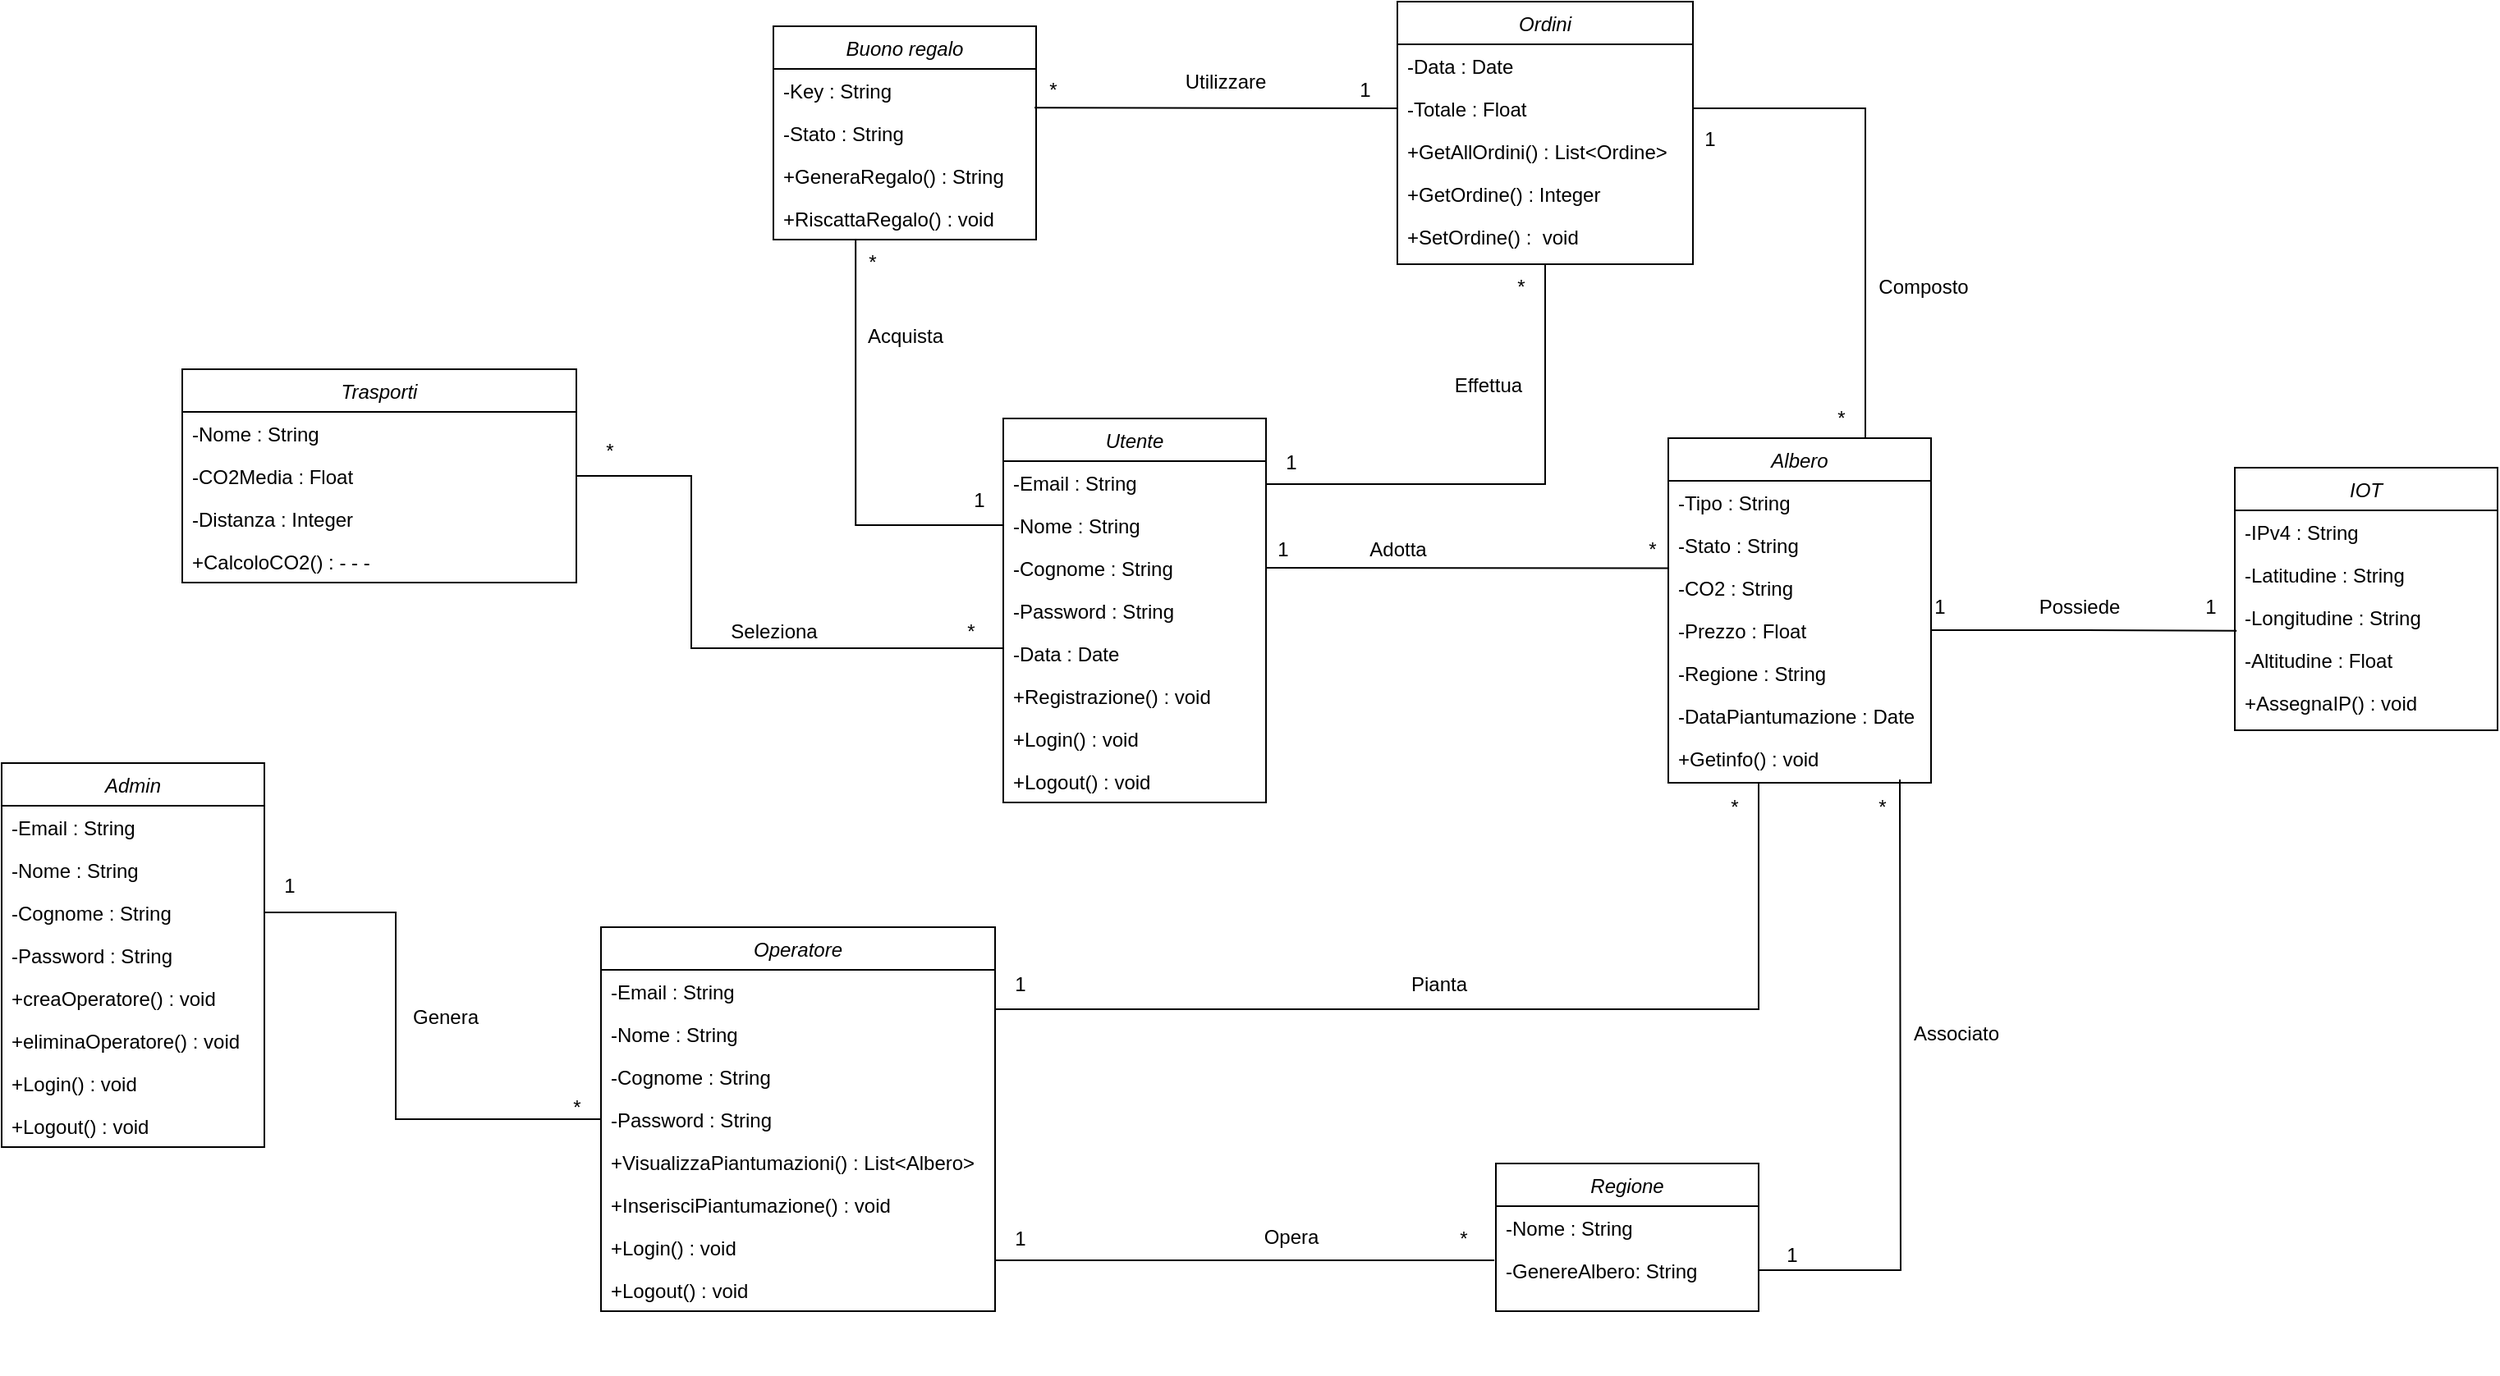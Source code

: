 <mxfile version="20.6.0" type="device"><diagram id="C5RBs43oDa-KdzZeNtuy" name="Page-1"><mxGraphModel dx="2867" dy="1123" grid="1" gridSize="10" guides="1" tooltips="1" connect="1" arrows="1" fold="1" page="1" pageScale="1" pageWidth="827" pageHeight="1169" math="0" shadow="0"><root><mxCell id="WIyWlLk6GJQsqaUBKTNV-0"/><mxCell id="WIyWlLk6GJQsqaUBKTNV-1" parent="WIyWlLk6GJQsqaUBKTNV-0"/><mxCell id="zkfFHV4jXpPFQw0GAbJ--0" value="Utente" style="swimlane;fontStyle=2;align=center;verticalAlign=top;childLayout=stackLayout;horizontal=1;startSize=26;horizontalStack=0;resizeParent=1;resizeLast=0;collapsible=1;marginBottom=0;rounded=0;shadow=0;strokeWidth=1;" parent="WIyWlLk6GJQsqaUBKTNV-1" vertex="1"><mxGeometry x="300" y="330" width="160" height="234" as="geometry"><mxRectangle x="230" y="140" width="160" height="26" as="alternateBounds"/></mxGeometry></mxCell><mxCell id="zkfFHV4jXpPFQw0GAbJ--1" value="-Email : String&#10;" style="text;align=left;verticalAlign=top;spacingLeft=4;spacingRight=4;overflow=hidden;rotatable=0;points=[[0,0.5],[1,0.5]];portConstraint=eastwest;" parent="zkfFHV4jXpPFQw0GAbJ--0" vertex="1"><mxGeometry y="26" width="160" height="26" as="geometry"/></mxCell><mxCell id="zkfFHV4jXpPFQw0GAbJ--2" value="-Nome : String" style="text;align=left;verticalAlign=top;spacingLeft=4;spacingRight=4;overflow=hidden;rotatable=0;points=[[0,0.5],[1,0.5]];portConstraint=eastwest;rounded=0;shadow=0;html=0;" parent="zkfFHV4jXpPFQw0GAbJ--0" vertex="1"><mxGeometry y="52" width="160" height="26" as="geometry"/></mxCell><mxCell id="zkfFHV4jXpPFQw0GAbJ--3" value="-Cognome : String" style="text;align=left;verticalAlign=top;spacingLeft=4;spacingRight=4;overflow=hidden;rotatable=0;points=[[0,0.5],[1,0.5]];portConstraint=eastwest;rounded=0;shadow=0;html=0;" parent="zkfFHV4jXpPFQw0GAbJ--0" vertex="1"><mxGeometry y="78" width="160" height="26" as="geometry"/></mxCell><mxCell id="2WIpKENXRC7XA-wrPZHS-1" value="-Password : String" style="text;align=left;verticalAlign=top;spacingLeft=4;spacingRight=4;overflow=hidden;rotatable=0;points=[[0,0.5],[1,0.5]];portConstraint=eastwest;rounded=0;shadow=0;html=0;" parent="zkfFHV4jXpPFQw0GAbJ--0" vertex="1"><mxGeometry y="104" width="160" height="26" as="geometry"/></mxCell><mxCell id="2WIpKENXRC7XA-wrPZHS-2" value="-Data : Date" style="text;align=left;verticalAlign=top;spacingLeft=4;spacingRight=4;overflow=hidden;rotatable=0;points=[[0,0.5],[1,0.5]];portConstraint=eastwest;rounded=0;shadow=0;html=0;" parent="zkfFHV4jXpPFQw0GAbJ--0" vertex="1"><mxGeometry y="130" width="160" height="26" as="geometry"/></mxCell><mxCell id="2WIpKENXRC7XA-wrPZHS-3" value="+Registrazione() : void" style="text;align=left;verticalAlign=top;spacingLeft=4;spacingRight=4;overflow=hidden;rotatable=0;points=[[0,0.5],[1,0.5]];portConstraint=eastwest;rounded=0;shadow=0;html=0;" parent="zkfFHV4jXpPFQw0GAbJ--0" vertex="1"><mxGeometry y="156" width="160" height="26" as="geometry"/></mxCell><mxCell id="2WIpKENXRC7XA-wrPZHS-4" value="+Login() : void" style="text;align=left;verticalAlign=top;spacingLeft=4;spacingRight=4;overflow=hidden;rotatable=0;points=[[0,0.5],[1,0.5]];portConstraint=eastwest;rounded=0;shadow=0;html=0;" parent="zkfFHV4jXpPFQw0GAbJ--0" vertex="1"><mxGeometry y="182" width="160" height="26" as="geometry"/></mxCell><mxCell id="2WIpKENXRC7XA-wrPZHS-5" value="+Logout() : void" style="text;align=left;verticalAlign=top;spacingLeft=4;spacingRight=4;overflow=hidden;rotatable=0;points=[[0,0.5],[1,0.5]];portConstraint=eastwest;rounded=0;shadow=0;html=0;" parent="zkfFHV4jXpPFQw0GAbJ--0" vertex="1"><mxGeometry y="208" width="160" height="26" as="geometry"/></mxCell><mxCell id="2WIpKENXRC7XA-wrPZHS-6" value="Admin" style="swimlane;fontStyle=2;align=center;verticalAlign=top;childLayout=stackLayout;horizontal=1;startSize=26;horizontalStack=0;resizeParent=1;resizeLast=0;collapsible=1;marginBottom=0;rounded=0;shadow=0;strokeWidth=1;" parent="WIyWlLk6GJQsqaUBKTNV-1" vertex="1"><mxGeometry x="-310" y="540" width="160" height="234" as="geometry"><mxRectangle x="230" y="140" width="160" height="26" as="alternateBounds"/></mxGeometry></mxCell><mxCell id="2WIpKENXRC7XA-wrPZHS-7" value="-Email : String&#10;" style="text;align=left;verticalAlign=top;spacingLeft=4;spacingRight=4;overflow=hidden;rotatable=0;points=[[0,0.5],[1,0.5]];portConstraint=eastwest;" parent="2WIpKENXRC7XA-wrPZHS-6" vertex="1"><mxGeometry y="26" width="160" height="26" as="geometry"/></mxCell><mxCell id="2WIpKENXRC7XA-wrPZHS-8" value="-Nome : String" style="text;align=left;verticalAlign=top;spacingLeft=4;spacingRight=4;overflow=hidden;rotatable=0;points=[[0,0.5],[1,0.5]];portConstraint=eastwest;rounded=0;shadow=0;html=0;" parent="2WIpKENXRC7XA-wrPZHS-6" vertex="1"><mxGeometry y="52" width="160" height="26" as="geometry"/></mxCell><mxCell id="2WIpKENXRC7XA-wrPZHS-9" value="-Cognome : String" style="text;align=left;verticalAlign=top;spacingLeft=4;spacingRight=4;overflow=hidden;rotatable=0;points=[[0,0.5],[1,0.5]];portConstraint=eastwest;rounded=0;shadow=0;html=0;" parent="2WIpKENXRC7XA-wrPZHS-6" vertex="1"><mxGeometry y="78" width="160" height="26" as="geometry"/></mxCell><mxCell id="2WIpKENXRC7XA-wrPZHS-10" value="-Password : String" style="text;align=left;verticalAlign=top;spacingLeft=4;spacingRight=4;overflow=hidden;rotatable=0;points=[[0,0.5],[1,0.5]];portConstraint=eastwest;rounded=0;shadow=0;html=0;" parent="2WIpKENXRC7XA-wrPZHS-6" vertex="1"><mxGeometry y="104" width="160" height="26" as="geometry"/></mxCell><mxCell id="2WIpKENXRC7XA-wrPZHS-12" value="+creaOperatore() : void" style="text;align=left;verticalAlign=top;spacingLeft=4;spacingRight=4;overflow=hidden;rotatable=0;points=[[0,0.5],[1,0.5]];portConstraint=eastwest;rounded=0;shadow=0;html=0;" parent="2WIpKENXRC7XA-wrPZHS-6" vertex="1"><mxGeometry y="130" width="160" height="26" as="geometry"/></mxCell><mxCell id="2WIpKENXRC7XA-wrPZHS-13" value="+eliminaOperatore() : void" style="text;align=left;verticalAlign=top;spacingLeft=4;spacingRight=4;overflow=hidden;rotatable=0;points=[[0,0.5],[1,0.5]];portConstraint=eastwest;rounded=0;shadow=0;html=0;" parent="2WIpKENXRC7XA-wrPZHS-6" vertex="1"><mxGeometry y="156" width="160" height="26" as="geometry"/></mxCell><mxCell id="2WIpKENXRC7XA-wrPZHS-14" value="+Login() : void" style="text;align=left;verticalAlign=top;spacingLeft=4;spacingRight=4;overflow=hidden;rotatable=0;points=[[0,0.5],[1,0.5]];portConstraint=eastwest;rounded=0;shadow=0;html=0;" parent="2WIpKENXRC7XA-wrPZHS-6" vertex="1"><mxGeometry y="182" width="160" height="26" as="geometry"/></mxCell><mxCell id="2WIpKENXRC7XA-wrPZHS-16" value="+Logout() : void" style="text;align=left;verticalAlign=top;spacingLeft=4;spacingRight=4;overflow=hidden;rotatable=0;points=[[0,0.5],[1,0.5]];portConstraint=eastwest;rounded=0;shadow=0;html=0;" parent="2WIpKENXRC7XA-wrPZHS-6" vertex="1"><mxGeometry y="208" width="160" height="26" as="geometry"/></mxCell><mxCell id="2WIpKENXRC7XA-wrPZHS-15" value="" style="resizable=0;align=left;verticalAlign=bottom;labelBackgroundColor=none;fontSize=12;" parent="WIyWlLk6GJQsqaUBKTNV-1" connectable="0" vertex="1"><mxGeometry x="270" y="236" as="geometry"/></mxCell><mxCell id="2WIpKENXRC7XA-wrPZHS-17" value="Operatore" style="swimlane;fontStyle=2;align=center;verticalAlign=top;childLayout=stackLayout;horizontal=1;startSize=26;horizontalStack=0;resizeParent=1;resizeLast=0;collapsible=1;marginBottom=0;rounded=0;shadow=0;strokeWidth=1;" parent="WIyWlLk6GJQsqaUBKTNV-1" vertex="1"><mxGeometry x="55" y="640" width="240" height="234" as="geometry"><mxRectangle x="230" y="140" width="160" height="26" as="alternateBounds"/></mxGeometry></mxCell><mxCell id="2WIpKENXRC7XA-wrPZHS-18" value="-Email : String&#10;" style="text;align=left;verticalAlign=top;spacingLeft=4;spacingRight=4;overflow=hidden;rotatable=0;points=[[0,0.5],[1,0.5]];portConstraint=eastwest;" parent="2WIpKENXRC7XA-wrPZHS-17" vertex="1"><mxGeometry y="26" width="240" height="26" as="geometry"/></mxCell><mxCell id="2WIpKENXRC7XA-wrPZHS-19" value="-Nome : String" style="text;align=left;verticalAlign=top;spacingLeft=4;spacingRight=4;overflow=hidden;rotatable=0;points=[[0,0.5],[1,0.5]];portConstraint=eastwest;rounded=0;shadow=0;html=0;" parent="2WIpKENXRC7XA-wrPZHS-17" vertex="1"><mxGeometry y="52" width="240" height="26" as="geometry"/></mxCell><mxCell id="2WIpKENXRC7XA-wrPZHS-20" value="-Cognome : String" style="text;align=left;verticalAlign=top;spacingLeft=4;spacingRight=4;overflow=hidden;rotatable=0;points=[[0,0.5],[1,0.5]];portConstraint=eastwest;rounded=0;shadow=0;html=0;" parent="2WIpKENXRC7XA-wrPZHS-17" vertex="1"><mxGeometry y="78" width="240" height="26" as="geometry"/></mxCell><mxCell id="2WIpKENXRC7XA-wrPZHS-21" value="-Password : String" style="text;align=left;verticalAlign=top;spacingLeft=4;spacingRight=4;overflow=hidden;rotatable=0;points=[[0,0.5],[1,0.5]];portConstraint=eastwest;rounded=0;shadow=0;html=0;" parent="2WIpKENXRC7XA-wrPZHS-17" vertex="1"><mxGeometry y="104" width="240" height="26" as="geometry"/></mxCell><mxCell id="2WIpKENXRC7XA-wrPZHS-22" value="+VisualizzaPiantumazioni() : List&lt;Albero&gt;" style="text;align=left;verticalAlign=top;spacingLeft=4;spacingRight=4;overflow=hidden;rotatable=0;points=[[0,0.5],[1,0.5]];portConstraint=eastwest;rounded=0;shadow=0;html=0;" parent="2WIpKENXRC7XA-wrPZHS-17" vertex="1"><mxGeometry y="130" width="240" height="26" as="geometry"/></mxCell><mxCell id="2WIpKENXRC7XA-wrPZHS-23" value="+InserisciPiantumazione() : void" style="text;align=left;verticalAlign=top;spacingLeft=4;spacingRight=4;overflow=hidden;rotatable=0;points=[[0,0.5],[1,0.5]];portConstraint=eastwest;rounded=0;shadow=0;html=0;" parent="2WIpKENXRC7XA-wrPZHS-17" vertex="1"><mxGeometry y="156" width="240" height="26" as="geometry"/></mxCell><mxCell id="2WIpKENXRC7XA-wrPZHS-24" value="+Login() : void" style="text;align=left;verticalAlign=top;spacingLeft=4;spacingRight=4;overflow=hidden;rotatable=0;points=[[0,0.5],[1,0.5]];portConstraint=eastwest;rounded=0;shadow=0;html=0;" parent="2WIpKENXRC7XA-wrPZHS-17" vertex="1"><mxGeometry y="182" width="240" height="26" as="geometry"/></mxCell><mxCell id="2WIpKENXRC7XA-wrPZHS-27" value="+Logout() : void" style="text;align=left;verticalAlign=top;spacingLeft=4;spacingRight=4;overflow=hidden;rotatable=0;points=[[0,0.5],[1,0.5]];portConstraint=eastwest;rounded=0;shadow=0;html=0;" parent="2WIpKENXRC7XA-wrPZHS-17" vertex="1"><mxGeometry y="208" width="240" height="26" as="geometry"/></mxCell><mxCell id="2WIpKENXRC7XA-wrPZHS-26" value="" style="resizable=0;align=left;verticalAlign=bottom;labelBackgroundColor=none;fontSize=12;" parent="WIyWlLk6GJQsqaUBKTNV-1" connectable="0" vertex="1"><mxGeometry x="590" y="912" as="geometry"/></mxCell><mxCell id="2WIpKENXRC7XA-wrPZHS-28" value="Trasporti" style="swimlane;fontStyle=2;align=center;verticalAlign=top;childLayout=stackLayout;horizontal=1;startSize=26;horizontalStack=0;resizeParent=1;resizeLast=0;collapsible=1;marginBottom=0;rounded=0;shadow=0;strokeWidth=1;" parent="WIyWlLk6GJQsqaUBKTNV-1" vertex="1"><mxGeometry x="-200" y="300" width="240" height="130" as="geometry"><mxRectangle x="230" y="140" width="160" height="26" as="alternateBounds"/></mxGeometry></mxCell><mxCell id="2WIpKENXRC7XA-wrPZHS-29" value="-Nome : String&#10;" style="text;align=left;verticalAlign=top;spacingLeft=4;spacingRight=4;overflow=hidden;rotatable=0;points=[[0,0.5],[1,0.5]];portConstraint=eastwest;" parent="2WIpKENXRC7XA-wrPZHS-28" vertex="1"><mxGeometry y="26" width="240" height="26" as="geometry"/></mxCell><mxCell id="2WIpKENXRC7XA-wrPZHS-30" value="-CO2Media : Float" style="text;align=left;verticalAlign=top;spacingLeft=4;spacingRight=4;overflow=hidden;rotatable=0;points=[[0,0.5],[1,0.5]];portConstraint=eastwest;rounded=0;shadow=0;html=0;" parent="2WIpKENXRC7XA-wrPZHS-28" vertex="1"><mxGeometry y="52" width="240" height="26" as="geometry"/></mxCell><mxCell id="2WIpKENXRC7XA-wrPZHS-31" value="-Distanza : Integer" style="text;align=left;verticalAlign=top;spacingLeft=4;spacingRight=4;overflow=hidden;rotatable=0;points=[[0,0.5],[1,0.5]];portConstraint=eastwest;rounded=0;shadow=0;html=0;" parent="2WIpKENXRC7XA-wrPZHS-28" vertex="1"><mxGeometry y="78" width="240" height="26" as="geometry"/></mxCell><mxCell id="2WIpKENXRC7XA-wrPZHS-33" value="+CalcoloCO2() : - - - " style="text;align=left;verticalAlign=top;spacingLeft=4;spacingRight=4;overflow=hidden;rotatable=0;points=[[0,0.5],[1,0.5]];portConstraint=eastwest;rounded=0;shadow=0;html=0;" parent="2WIpKENXRC7XA-wrPZHS-28" vertex="1"><mxGeometry y="104" width="240" height="26" as="geometry"/></mxCell><mxCell id="bPkPzIXfiXOcSz3wAldw-59" style="edgeStyle=orthogonalEdgeStyle;rounded=0;orthogonalLoop=1;jettySize=auto;html=1;exitX=0.75;exitY=0;exitDx=0;exitDy=0;entryX=1;entryY=0.5;entryDx=0;entryDy=0;endArrow=none;endFill=0;" edge="1" parent="WIyWlLk6GJQsqaUBKTNV-1" source="2WIpKENXRC7XA-wrPZHS-37" target="2WIpKENXRC7XA-wrPZHS-56"><mxGeometry relative="1" as="geometry"/></mxCell><mxCell id="2WIpKENXRC7XA-wrPZHS-37" value="Albero" style="swimlane;fontStyle=2;align=center;verticalAlign=top;childLayout=stackLayout;horizontal=1;startSize=26;horizontalStack=0;resizeParent=1;resizeLast=0;collapsible=1;marginBottom=0;rounded=0;shadow=0;strokeWidth=1;" parent="WIyWlLk6GJQsqaUBKTNV-1" vertex="1"><mxGeometry x="705" y="342" width="160" height="210" as="geometry"><mxRectangle x="230" y="140" width="160" height="26" as="alternateBounds"/></mxGeometry></mxCell><mxCell id="2WIpKENXRC7XA-wrPZHS-38" value="-Tipo : String&#10;" style="text;align=left;verticalAlign=top;spacingLeft=4;spacingRight=4;overflow=hidden;rotatable=0;points=[[0,0.5],[1,0.5]];portConstraint=eastwest;" parent="2WIpKENXRC7XA-wrPZHS-37" vertex="1"><mxGeometry y="26" width="160" height="26" as="geometry"/></mxCell><mxCell id="2WIpKENXRC7XA-wrPZHS-39" value="-Stato : String" style="text;align=left;verticalAlign=top;spacingLeft=4;spacingRight=4;overflow=hidden;rotatable=0;points=[[0,0.5],[1,0.5]];portConstraint=eastwest;rounded=0;shadow=0;html=0;" parent="2WIpKENXRC7XA-wrPZHS-37" vertex="1"><mxGeometry y="52" width="160" height="26" as="geometry"/></mxCell><mxCell id="2WIpKENXRC7XA-wrPZHS-40" value="-CO2 : String" style="text;align=left;verticalAlign=top;spacingLeft=4;spacingRight=4;overflow=hidden;rotatable=0;points=[[0,0.5],[1,0.5]];portConstraint=eastwest;rounded=0;shadow=0;html=0;" parent="2WIpKENXRC7XA-wrPZHS-37" vertex="1"><mxGeometry y="78" width="160" height="26" as="geometry"/></mxCell><mxCell id="2WIpKENXRC7XA-wrPZHS-41" value="-Prezzo : Float" style="text;align=left;verticalAlign=top;spacingLeft=4;spacingRight=4;overflow=hidden;rotatable=0;points=[[0,0.5],[1,0.5]];portConstraint=eastwest;rounded=0;shadow=0;html=0;" parent="2WIpKENXRC7XA-wrPZHS-37" vertex="1"><mxGeometry y="104" width="160" height="26" as="geometry"/></mxCell><mxCell id="2WIpKENXRC7XA-wrPZHS-42" value="-Regione : String" style="text;align=left;verticalAlign=top;spacingLeft=4;spacingRight=4;overflow=hidden;rotatable=0;points=[[0,0.5],[1,0.5]];portConstraint=eastwest;rounded=0;shadow=0;html=0;" parent="2WIpKENXRC7XA-wrPZHS-37" vertex="1"><mxGeometry y="130" width="160" height="26" as="geometry"/></mxCell><mxCell id="2WIpKENXRC7XA-wrPZHS-43" value="-DataPiantumazione : Date" style="text;align=left;verticalAlign=top;spacingLeft=4;spacingRight=4;overflow=hidden;rotatable=0;points=[[0,0.5],[1,0.5]];portConstraint=eastwest;rounded=0;shadow=0;html=0;" parent="2WIpKENXRC7XA-wrPZHS-37" vertex="1"><mxGeometry y="156" width="160" height="26" as="geometry"/></mxCell><mxCell id="2WIpKENXRC7XA-wrPZHS-44" value="+Getinfo() : void" style="text;align=left;verticalAlign=top;spacingLeft=4;spacingRight=4;overflow=hidden;rotatable=0;points=[[0,0.5],[1,0.5]];portConstraint=eastwest;rounded=0;shadow=0;html=0;" parent="2WIpKENXRC7XA-wrPZHS-37" vertex="1"><mxGeometry y="182" width="160" height="26" as="geometry"/></mxCell><mxCell id="2WIpKENXRC7XA-wrPZHS-46" value="IOT" style="swimlane;fontStyle=2;align=center;verticalAlign=top;childLayout=stackLayout;horizontal=1;startSize=26;horizontalStack=0;resizeParent=1;resizeLast=0;collapsible=1;marginBottom=0;rounded=0;shadow=0;strokeWidth=1;" parent="WIyWlLk6GJQsqaUBKTNV-1" vertex="1"><mxGeometry x="1050" y="360" width="160" height="160" as="geometry"><mxRectangle x="230" y="140" width="160" height="26" as="alternateBounds"/></mxGeometry></mxCell><mxCell id="2WIpKENXRC7XA-wrPZHS-47" value="-IPv4 : String&#10;" style="text;align=left;verticalAlign=top;spacingLeft=4;spacingRight=4;overflow=hidden;rotatable=0;points=[[0,0.5],[1,0.5]];portConstraint=eastwest;" parent="2WIpKENXRC7XA-wrPZHS-46" vertex="1"><mxGeometry y="26" width="160" height="26" as="geometry"/></mxCell><mxCell id="2WIpKENXRC7XA-wrPZHS-48" value="-Latitudine : String" style="text;align=left;verticalAlign=top;spacingLeft=4;spacingRight=4;overflow=hidden;rotatable=0;points=[[0,0.5],[1,0.5]];portConstraint=eastwest;rounded=0;shadow=0;html=0;" parent="2WIpKENXRC7XA-wrPZHS-46" vertex="1"><mxGeometry y="52" width="160" height="26" as="geometry"/></mxCell><mxCell id="2WIpKENXRC7XA-wrPZHS-49" value="-Longitudine : String" style="text;align=left;verticalAlign=top;spacingLeft=4;spacingRight=4;overflow=hidden;rotatable=0;points=[[0,0.5],[1,0.5]];portConstraint=eastwest;rounded=0;shadow=0;html=0;" parent="2WIpKENXRC7XA-wrPZHS-46" vertex="1"><mxGeometry y="78" width="160" height="26" as="geometry"/></mxCell><mxCell id="2WIpKENXRC7XA-wrPZHS-50" value="-Altitudine : Float" style="text;align=left;verticalAlign=top;spacingLeft=4;spacingRight=4;overflow=hidden;rotatable=0;points=[[0,0.5],[1,0.5]];portConstraint=eastwest;rounded=0;shadow=0;html=0;" parent="2WIpKENXRC7XA-wrPZHS-46" vertex="1"><mxGeometry y="104" width="160" height="26" as="geometry"/></mxCell><mxCell id="2WIpKENXRC7XA-wrPZHS-53" value="+AssegnaIP() : void" style="text;align=left;verticalAlign=top;spacingLeft=4;spacingRight=4;overflow=hidden;rotatable=0;points=[[0,0.5],[1,0.5]];portConstraint=eastwest;rounded=0;shadow=0;html=0;" parent="2WIpKENXRC7XA-wrPZHS-46" vertex="1"><mxGeometry y="130" width="160" height="26" as="geometry"/></mxCell><mxCell id="2WIpKENXRC7XA-wrPZHS-54" value="Ordini" style="swimlane;fontStyle=2;align=center;verticalAlign=top;childLayout=stackLayout;horizontal=1;startSize=26;horizontalStack=0;resizeParent=1;resizeLast=0;collapsible=1;marginBottom=0;rounded=0;shadow=0;strokeWidth=1;" parent="WIyWlLk6GJQsqaUBKTNV-1" vertex="1"><mxGeometry x="540" y="76" width="180" height="160" as="geometry"><mxRectangle x="230" y="140" width="160" height="26" as="alternateBounds"/></mxGeometry></mxCell><mxCell id="2WIpKENXRC7XA-wrPZHS-55" value="-Data : Date&#10;" style="text;align=left;verticalAlign=top;spacingLeft=4;spacingRight=4;overflow=hidden;rotatable=0;points=[[0,0.5],[1,0.5]];portConstraint=eastwest;" parent="2WIpKENXRC7XA-wrPZHS-54" vertex="1"><mxGeometry y="26" width="180" height="26" as="geometry"/></mxCell><mxCell id="2WIpKENXRC7XA-wrPZHS-56" value="-Totale : Float" style="text;align=left;verticalAlign=top;spacingLeft=4;spacingRight=4;overflow=hidden;rotatable=0;points=[[0,0.5],[1,0.5]];portConstraint=eastwest;rounded=0;shadow=0;html=0;" parent="2WIpKENXRC7XA-wrPZHS-54" vertex="1"><mxGeometry y="52" width="180" height="26" as="geometry"/></mxCell><mxCell id="2WIpKENXRC7XA-wrPZHS-57" value="+GetAllOrdini() : List&lt;Ordine&gt;" style="text;align=left;verticalAlign=top;spacingLeft=4;spacingRight=4;overflow=hidden;rotatable=0;points=[[0,0.5],[1,0.5]];portConstraint=eastwest;rounded=0;shadow=0;html=0;" parent="2WIpKENXRC7XA-wrPZHS-54" vertex="1"><mxGeometry y="78" width="180" height="26" as="geometry"/></mxCell><mxCell id="2WIpKENXRC7XA-wrPZHS-58" value="+GetOrdine() : Integer" style="text;align=left;verticalAlign=top;spacingLeft=4;spacingRight=4;overflow=hidden;rotatable=0;points=[[0,0.5],[1,0.5]];portConstraint=eastwest;rounded=0;shadow=0;html=0;" parent="2WIpKENXRC7XA-wrPZHS-54" vertex="1"><mxGeometry y="104" width="180" height="26" as="geometry"/></mxCell><mxCell id="2WIpKENXRC7XA-wrPZHS-59" value="+SetOrdine() :  void" style="text;align=left;verticalAlign=top;spacingLeft=4;spacingRight=4;overflow=hidden;rotatable=0;points=[[0,0.5],[1,0.5]];portConstraint=eastwest;rounded=0;shadow=0;html=0;" parent="2WIpKENXRC7XA-wrPZHS-54" vertex="1"><mxGeometry y="130" width="180" height="26" as="geometry"/></mxCell><mxCell id="2WIpKENXRC7XA-wrPZHS-60" value="Buono regalo" style="swimlane;fontStyle=2;align=center;verticalAlign=top;childLayout=stackLayout;horizontal=1;startSize=26;horizontalStack=0;resizeParent=1;resizeLast=0;collapsible=1;marginBottom=0;rounded=0;shadow=0;strokeWidth=1;" parent="WIyWlLk6GJQsqaUBKTNV-1" vertex="1"><mxGeometry x="160" y="91" width="160" height="130" as="geometry"><mxRectangle x="230" y="140" width="160" height="26" as="alternateBounds"/></mxGeometry></mxCell><mxCell id="2WIpKENXRC7XA-wrPZHS-61" value="-Key : String&#10;" style="text;align=left;verticalAlign=top;spacingLeft=4;spacingRight=4;overflow=hidden;rotatable=0;points=[[0,0.5],[1,0.5]];portConstraint=eastwest;" parent="2WIpKENXRC7XA-wrPZHS-60" vertex="1"><mxGeometry y="26" width="160" height="26" as="geometry"/></mxCell><mxCell id="2WIpKENXRC7XA-wrPZHS-62" value="-Stato : String" style="text;align=left;verticalAlign=top;spacingLeft=4;spacingRight=4;overflow=hidden;rotatable=0;points=[[0,0.5],[1,0.5]];portConstraint=eastwest;rounded=0;shadow=0;html=0;" parent="2WIpKENXRC7XA-wrPZHS-60" vertex="1"><mxGeometry y="52" width="160" height="26" as="geometry"/></mxCell><mxCell id="2WIpKENXRC7XA-wrPZHS-63" value="+GeneraRegalo() : String" style="text;align=left;verticalAlign=top;spacingLeft=4;spacingRight=4;overflow=hidden;rotatable=0;points=[[0,0.5],[1,0.5]];portConstraint=eastwest;rounded=0;shadow=0;html=0;" parent="2WIpKENXRC7XA-wrPZHS-60" vertex="1"><mxGeometry y="78" width="160" height="26" as="geometry"/></mxCell><mxCell id="2WIpKENXRC7XA-wrPZHS-65" value="+RiscattaRegalo() : void" style="text;align=left;verticalAlign=top;spacingLeft=4;spacingRight=4;overflow=hidden;rotatable=0;points=[[0,0.5],[1,0.5]];portConstraint=eastwest;rounded=0;shadow=0;html=0;" parent="2WIpKENXRC7XA-wrPZHS-60" vertex="1"><mxGeometry y="104" width="160" height="26" as="geometry"/></mxCell><mxCell id="bPkPzIXfiXOcSz3wAldw-2" value="Regione" style="swimlane;fontStyle=2;align=center;verticalAlign=top;childLayout=stackLayout;horizontal=1;startSize=26;horizontalStack=0;resizeParent=1;resizeLast=0;collapsible=1;marginBottom=0;rounded=0;shadow=0;strokeWidth=1;" vertex="1" parent="WIyWlLk6GJQsqaUBKTNV-1"><mxGeometry x="600" y="784" width="160" height="90" as="geometry"><mxRectangle x="230" y="140" width="160" height="26" as="alternateBounds"/></mxGeometry></mxCell><mxCell id="bPkPzIXfiXOcSz3wAldw-4" value="-Nome : String" style="text;align=left;verticalAlign=top;spacingLeft=4;spacingRight=4;overflow=hidden;rotatable=0;points=[[0,0.5],[1,0.5]];portConstraint=eastwest;rounded=0;shadow=0;html=0;" vertex="1" parent="bPkPzIXfiXOcSz3wAldw-2"><mxGeometry y="26" width="160" height="26" as="geometry"/></mxCell><mxCell id="bPkPzIXfiXOcSz3wAldw-3" value="-GenereAlbero: String&#10;" style="text;align=left;verticalAlign=top;spacingLeft=4;spacingRight=4;overflow=hidden;rotatable=0;points=[[0,0.5],[1,0.5]];portConstraint=eastwest;" vertex="1" parent="bPkPzIXfiXOcSz3wAldw-2"><mxGeometry y="52" width="160" height="26" as="geometry"/></mxCell><mxCell id="bPkPzIXfiXOcSz3wAldw-11" value="" style="endArrow=none;html=1;rounded=0;exitX=1;exitY=0.5;exitDx=0;exitDy=0;entryX=-0.002;entryY=0.046;entryDx=0;entryDy=0;entryPerimeter=0;" edge="1" parent="WIyWlLk6GJQsqaUBKTNV-1" source="zkfFHV4jXpPFQw0GAbJ--3" target="2WIpKENXRC7XA-wrPZHS-40"><mxGeometry width="50" height="50" relative="1" as="geometry"><mxPoint x="490" y="470" as="sourcePoint"/><mxPoint x="600" y="410" as="targetPoint"/></mxGeometry></mxCell><mxCell id="bPkPzIXfiXOcSz3wAldw-12" value="1" style="text;html=1;align=center;verticalAlign=middle;resizable=0;points=[];autosize=1;strokeColor=none;fillColor=none;" vertex="1" parent="WIyWlLk6GJQsqaUBKTNV-1"><mxGeometry x="455" y="395" width="30" height="30" as="geometry"/></mxCell><mxCell id="bPkPzIXfiXOcSz3wAldw-13" value="*" style="text;html=1;align=center;verticalAlign=middle;resizable=0;points=[];autosize=1;strokeColor=none;fillColor=none;" vertex="1" parent="WIyWlLk6GJQsqaUBKTNV-1"><mxGeometry x="680" y="395" width="30" height="30" as="geometry"/></mxCell><mxCell id="bPkPzIXfiXOcSz3wAldw-14" value="Adotta" style="text;html=1;align=center;verticalAlign=middle;resizable=0;points=[];autosize=1;strokeColor=none;fillColor=none;" vertex="1" parent="WIyWlLk6GJQsqaUBKTNV-1"><mxGeometry x="510" y="395" width="60" height="30" as="geometry"/></mxCell><mxCell id="bPkPzIXfiXOcSz3wAldw-16" value="Effettua" style="text;html=1;align=center;verticalAlign=middle;resizable=0;points=[];autosize=1;strokeColor=none;fillColor=none;" vertex="1" parent="WIyWlLk6GJQsqaUBKTNV-1"><mxGeometry x="565" y="295" width="60" height="30" as="geometry"/></mxCell><mxCell id="bPkPzIXfiXOcSz3wAldw-17" value="1" style="text;html=1;align=center;verticalAlign=middle;resizable=0;points=[];autosize=1;strokeColor=none;fillColor=none;" vertex="1" parent="WIyWlLk6GJQsqaUBKTNV-1"><mxGeometry x="460" y="342" width="30" height="30" as="geometry"/></mxCell><mxCell id="bPkPzIXfiXOcSz3wAldw-18" value="*" style="text;html=1;align=center;verticalAlign=middle;resizable=0;points=[];autosize=1;strokeColor=none;fillColor=none;" vertex="1" parent="WIyWlLk6GJQsqaUBKTNV-1"><mxGeometry x="600" y="235" width="30" height="30" as="geometry"/></mxCell><mxCell id="bPkPzIXfiXOcSz3wAldw-22" value="Acquista" style="text;html=1;align=center;verticalAlign=middle;resizable=0;points=[];autosize=1;strokeColor=none;fillColor=none;" vertex="1" parent="WIyWlLk6GJQsqaUBKTNV-1"><mxGeometry x="205" y="265" width="70" height="30" as="geometry"/></mxCell><mxCell id="bPkPzIXfiXOcSz3wAldw-23" value="1" style="text;html=1;align=center;verticalAlign=middle;resizable=0;points=[];autosize=1;strokeColor=none;fillColor=none;" vertex="1" parent="WIyWlLk6GJQsqaUBKTNV-1"><mxGeometry x="270" y="365" width="30" height="30" as="geometry"/></mxCell><mxCell id="bPkPzIXfiXOcSz3wAldw-24" value="*" style="text;html=1;align=center;verticalAlign=middle;resizable=0;points=[];autosize=1;strokeColor=none;fillColor=none;" vertex="1" parent="WIyWlLk6GJQsqaUBKTNV-1"><mxGeometry x="205" y="220" width="30" height="30" as="geometry"/></mxCell><mxCell id="bPkPzIXfiXOcSz3wAldw-26" value="" style="endArrow=none;html=1;rounded=0;entryX=0;entryY=0.5;entryDx=0;entryDy=0;exitX=0.994;exitY=0.908;exitDx=0;exitDy=0;exitPerimeter=0;" edge="1" parent="WIyWlLk6GJQsqaUBKTNV-1" source="2WIpKENXRC7XA-wrPZHS-61" target="2WIpKENXRC7XA-wrPZHS-56"><mxGeometry width="50" height="50" relative="1" as="geometry"><mxPoint x="380" y="140" as="sourcePoint"/><mxPoint x="450" y="140" as="targetPoint"/></mxGeometry></mxCell><mxCell id="bPkPzIXfiXOcSz3wAldw-27" value="Utilizzare" style="text;html=1;align=center;verticalAlign=middle;resizable=0;points=[];autosize=1;strokeColor=none;fillColor=none;" vertex="1" parent="WIyWlLk6GJQsqaUBKTNV-1"><mxGeometry x="400" y="110" width="70" height="30" as="geometry"/></mxCell><mxCell id="bPkPzIXfiXOcSz3wAldw-28" value="*" style="text;html=1;align=center;verticalAlign=middle;resizable=0;points=[];autosize=1;strokeColor=none;fillColor=none;" vertex="1" parent="WIyWlLk6GJQsqaUBKTNV-1"><mxGeometry x="315" y="115" width="30" height="30" as="geometry"/></mxCell><mxCell id="bPkPzIXfiXOcSz3wAldw-29" value="1" style="text;html=1;align=center;verticalAlign=middle;resizable=0;points=[];autosize=1;strokeColor=none;fillColor=none;" vertex="1" parent="WIyWlLk6GJQsqaUBKTNV-1"><mxGeometry x="505" y="115" width="30" height="30" as="geometry"/></mxCell><mxCell id="bPkPzIXfiXOcSz3wAldw-31" value="Possiede" style="text;html=1;align=center;verticalAlign=middle;resizable=0;points=[];autosize=1;strokeColor=none;fillColor=none;" vertex="1" parent="WIyWlLk6GJQsqaUBKTNV-1"><mxGeometry x="920" y="430" width="70" height="30" as="geometry"/></mxCell><mxCell id="bPkPzIXfiXOcSz3wAldw-32" value="1" style="text;html=1;align=center;verticalAlign=middle;resizable=0;points=[];autosize=1;strokeColor=none;fillColor=none;" vertex="1" parent="WIyWlLk6GJQsqaUBKTNV-1"><mxGeometry x="855" y="430" width="30" height="30" as="geometry"/></mxCell><mxCell id="bPkPzIXfiXOcSz3wAldw-33" value="1" style="text;html=1;align=center;verticalAlign=middle;resizable=0;points=[];autosize=1;strokeColor=none;fillColor=none;" vertex="1" parent="WIyWlLk6GJQsqaUBKTNV-1"><mxGeometry x="1020" y="430" width="30" height="30" as="geometry"/></mxCell><mxCell id="bPkPzIXfiXOcSz3wAldw-35" style="edgeStyle=orthogonalEdgeStyle;rounded=0;orthogonalLoop=1;jettySize=auto;html=1;exitX=0;exitY=0.5;exitDx=0;exitDy=0;entryX=1;entryY=0.5;entryDx=0;entryDy=0;endArrow=none;endFill=0;" edge="1" parent="WIyWlLk6GJQsqaUBKTNV-1" source="2WIpKENXRC7XA-wrPZHS-2" target="2WIpKENXRC7XA-wrPZHS-30"><mxGeometry relative="1" as="geometry"><Array as="points"><mxPoint x="300" y="470"/><mxPoint x="110" y="470"/><mxPoint x="110" y="365"/></Array></mxGeometry></mxCell><mxCell id="bPkPzIXfiXOcSz3wAldw-36" value="*" style="text;html=1;align=center;verticalAlign=middle;resizable=0;points=[];autosize=1;strokeColor=none;fillColor=none;" vertex="1" parent="WIyWlLk6GJQsqaUBKTNV-1"><mxGeometry x="265" y="445" width="30" height="30" as="geometry"/></mxCell><mxCell id="bPkPzIXfiXOcSz3wAldw-37" value="*" style="text;html=1;align=center;verticalAlign=middle;resizable=0;points=[];autosize=1;strokeColor=none;fillColor=none;" vertex="1" parent="WIyWlLk6GJQsqaUBKTNV-1"><mxGeometry x="45" y="335" width="30" height="30" as="geometry"/></mxCell><mxCell id="bPkPzIXfiXOcSz3wAldw-38" value="Seleziona" style="text;html=1;align=center;verticalAlign=middle;resizable=0;points=[];autosize=1;strokeColor=none;fillColor=none;" vertex="1" parent="WIyWlLk6GJQsqaUBKTNV-1"><mxGeometry x="120" y="445" width="80" height="30" as="geometry"/></mxCell><mxCell id="bPkPzIXfiXOcSz3wAldw-39" style="edgeStyle=orthogonalEdgeStyle;rounded=0;orthogonalLoop=1;jettySize=auto;html=1;exitX=1;exitY=0.5;exitDx=0;exitDy=0;entryX=0;entryY=0.5;entryDx=0;entryDy=0;endArrow=none;endFill=0;" edge="1" parent="WIyWlLk6GJQsqaUBKTNV-1" source="2WIpKENXRC7XA-wrPZHS-9" target="2WIpKENXRC7XA-wrPZHS-21"><mxGeometry relative="1" as="geometry"><Array as="points"><mxPoint x="-70" y="631"/><mxPoint x="-70" y="757"/></Array></mxGeometry></mxCell><mxCell id="bPkPzIXfiXOcSz3wAldw-40" value="Genera" style="text;html=1;align=center;verticalAlign=middle;resizable=0;points=[];autosize=1;strokeColor=none;fillColor=none;" vertex="1" parent="WIyWlLk6GJQsqaUBKTNV-1"><mxGeometry x="-70" y="680" width="60" height="30" as="geometry"/></mxCell><mxCell id="bPkPzIXfiXOcSz3wAldw-41" value="1" style="text;html=1;align=center;verticalAlign=middle;resizable=0;points=[];autosize=1;strokeColor=none;fillColor=none;" vertex="1" parent="WIyWlLk6GJQsqaUBKTNV-1"><mxGeometry x="-150" y="600" width="30" height="30" as="geometry"/></mxCell><mxCell id="bPkPzIXfiXOcSz3wAldw-43" value="*" style="text;html=1;align=center;verticalAlign=middle;resizable=0;points=[];autosize=1;strokeColor=none;fillColor=none;" vertex="1" parent="WIyWlLk6GJQsqaUBKTNV-1"><mxGeometry x="25" y="735" width="30" height="30" as="geometry"/></mxCell><mxCell id="bPkPzIXfiXOcSz3wAldw-44" style="edgeStyle=orthogonalEdgeStyle;rounded=0;orthogonalLoop=1;jettySize=auto;html=1;exitX=1;exitY=0.5;exitDx=0;exitDy=0;entryX=0.5;entryY=1;entryDx=0;entryDy=0;endArrow=none;endFill=0;" edge="1" parent="WIyWlLk6GJQsqaUBKTNV-1" source="2WIpKENXRC7XA-wrPZHS-21" target="2WIpKENXRC7XA-wrPZHS-37"><mxGeometry relative="1" as="geometry"><Array as="points"><mxPoint x="295" y="690"/><mxPoint x="760" y="690"/><mxPoint x="760" y="552"/></Array></mxGeometry></mxCell><mxCell id="bPkPzIXfiXOcSz3wAldw-45" value="1" style="text;html=1;align=center;verticalAlign=middle;resizable=0;points=[];autosize=1;strokeColor=none;fillColor=none;" vertex="1" parent="WIyWlLk6GJQsqaUBKTNV-1"><mxGeometry x="295" y="660" width="30" height="30" as="geometry"/></mxCell><mxCell id="bPkPzIXfiXOcSz3wAldw-46" value="*" style="text;html=1;align=center;verticalAlign=middle;resizable=0;points=[];autosize=1;strokeColor=none;fillColor=none;" vertex="1" parent="WIyWlLk6GJQsqaUBKTNV-1"><mxGeometry x="730" y="552" width="30" height="30" as="geometry"/></mxCell><mxCell id="bPkPzIXfiXOcSz3wAldw-47" value="Pianta" style="text;html=1;align=center;verticalAlign=middle;resizable=0;points=[];autosize=1;strokeColor=none;fillColor=none;" vertex="1" parent="WIyWlLk6GJQsqaUBKTNV-1"><mxGeometry x="535" y="660" width="60" height="30" as="geometry"/></mxCell><mxCell id="bPkPzIXfiXOcSz3wAldw-48" style="edgeStyle=orthogonalEdgeStyle;rounded=0;orthogonalLoop=1;jettySize=auto;html=1;exitX=1;exitY=0.5;exitDx=0;exitDy=0;entryX=-0.006;entryY=0.269;entryDx=0;entryDy=0;entryPerimeter=0;endArrow=none;endFill=0;" edge="1" parent="WIyWlLk6GJQsqaUBKTNV-1" source="2WIpKENXRC7XA-wrPZHS-24" target="bPkPzIXfiXOcSz3wAldw-3"><mxGeometry relative="1" as="geometry"><Array as="points"><mxPoint x="295" y="843"/></Array></mxGeometry></mxCell><mxCell id="bPkPzIXfiXOcSz3wAldw-49" value="Opera" style="text;html=1;align=center;verticalAlign=middle;resizable=0;points=[];autosize=1;strokeColor=none;fillColor=none;" vertex="1" parent="WIyWlLk6GJQsqaUBKTNV-1"><mxGeometry x="445" y="814" width="60" height="30" as="geometry"/></mxCell><mxCell id="bPkPzIXfiXOcSz3wAldw-50" value="1" style="text;html=1;align=center;verticalAlign=middle;resizable=0;points=[];autosize=1;strokeColor=none;fillColor=none;" vertex="1" parent="WIyWlLk6GJQsqaUBKTNV-1"><mxGeometry x="295" y="815" width="30" height="30" as="geometry"/></mxCell><mxCell id="bPkPzIXfiXOcSz3wAldw-51" value="*" style="text;html=1;align=center;verticalAlign=middle;resizable=0;points=[];autosize=1;strokeColor=none;fillColor=none;" vertex="1" parent="WIyWlLk6GJQsqaUBKTNV-1"><mxGeometry x="565" y="815" width="30" height="30" as="geometry"/></mxCell><mxCell id="bPkPzIXfiXOcSz3wAldw-54" style="edgeStyle=orthogonalEdgeStyle;rounded=0;orthogonalLoop=1;jettySize=auto;html=1;exitX=1;exitY=0.5;exitDx=0;exitDy=0;endArrow=none;endFill=0;" edge="1" parent="WIyWlLk6GJQsqaUBKTNV-1" source="bPkPzIXfiXOcSz3wAldw-3"><mxGeometry relative="1" as="geometry"><mxPoint x="846" y="550" as="targetPoint"/></mxGeometry></mxCell><mxCell id="bPkPzIXfiXOcSz3wAldw-56" value="Associato" style="text;html=1;align=center;verticalAlign=middle;resizable=0;points=[];autosize=1;strokeColor=none;fillColor=none;" vertex="1" parent="WIyWlLk6GJQsqaUBKTNV-1"><mxGeometry x="840" y="690" width="80" height="30" as="geometry"/></mxCell><mxCell id="bPkPzIXfiXOcSz3wAldw-57" value="1" style="text;html=1;align=center;verticalAlign=middle;resizable=0;points=[];autosize=1;strokeColor=none;fillColor=none;" vertex="1" parent="WIyWlLk6GJQsqaUBKTNV-1"><mxGeometry x="765" y="825" width="30" height="30" as="geometry"/></mxCell><mxCell id="bPkPzIXfiXOcSz3wAldw-58" value="*" style="text;html=1;align=center;verticalAlign=middle;resizable=0;points=[];autosize=1;strokeColor=none;fillColor=none;" vertex="1" parent="WIyWlLk6GJQsqaUBKTNV-1"><mxGeometry x="820" y="552" width="30" height="30" as="geometry"/></mxCell><mxCell id="bPkPzIXfiXOcSz3wAldw-61" value="Composto" style="text;html=1;align=center;verticalAlign=middle;resizable=0;points=[];autosize=1;strokeColor=none;fillColor=none;" vertex="1" parent="WIyWlLk6GJQsqaUBKTNV-1"><mxGeometry x="820" y="235" width="80" height="30" as="geometry"/></mxCell><mxCell id="bPkPzIXfiXOcSz3wAldw-62" value="1" style="text;html=1;align=center;verticalAlign=middle;resizable=0;points=[];autosize=1;strokeColor=none;fillColor=none;" vertex="1" parent="WIyWlLk6GJQsqaUBKTNV-1"><mxGeometry x="715" y="145" width="30" height="30" as="geometry"/></mxCell><mxCell id="bPkPzIXfiXOcSz3wAldw-63" value="*" style="text;html=1;align=center;verticalAlign=middle;resizable=0;points=[];autosize=1;strokeColor=none;fillColor=none;" vertex="1" parent="WIyWlLk6GJQsqaUBKTNV-1"><mxGeometry x="795" y="315" width="30" height="30" as="geometry"/></mxCell><mxCell id="bPkPzIXfiXOcSz3wAldw-64" style="edgeStyle=orthogonalEdgeStyle;rounded=0;orthogonalLoop=1;jettySize=auto;html=1;exitX=0;exitY=0.5;exitDx=0;exitDy=0;entryX=0.313;entryY=0.99;entryDx=0;entryDy=0;entryPerimeter=0;endArrow=none;endFill=0;" edge="1" parent="WIyWlLk6GJQsqaUBKTNV-1" source="zkfFHV4jXpPFQw0GAbJ--2" target="2WIpKENXRC7XA-wrPZHS-65"><mxGeometry relative="1" as="geometry"><Array as="points"><mxPoint x="210" y="395"/></Array></mxGeometry></mxCell><mxCell id="bPkPzIXfiXOcSz3wAldw-65" style="edgeStyle=orthogonalEdgeStyle;rounded=0;orthogonalLoop=1;jettySize=auto;html=1;exitX=1;exitY=0.5;exitDx=0;exitDy=0;entryX=0.5;entryY=1;entryDx=0;entryDy=0;endArrow=none;endFill=0;" edge="1" parent="WIyWlLk6GJQsqaUBKTNV-1" source="zkfFHV4jXpPFQw0GAbJ--2" target="2WIpKENXRC7XA-wrPZHS-54"><mxGeometry relative="1" as="geometry"><Array as="points"><mxPoint x="460" y="370"/><mxPoint x="630" y="370"/></Array></mxGeometry></mxCell><mxCell id="bPkPzIXfiXOcSz3wAldw-66" style="edgeStyle=orthogonalEdgeStyle;rounded=0;orthogonalLoop=1;jettySize=auto;html=1;exitX=1;exitY=0.5;exitDx=0;exitDy=0;entryX=0.007;entryY=0.821;entryDx=0;entryDy=0;entryPerimeter=0;endArrow=none;endFill=0;" edge="1" parent="WIyWlLk6GJQsqaUBKTNV-1" source="2WIpKENXRC7XA-wrPZHS-41" target="2WIpKENXRC7XA-wrPZHS-49"><mxGeometry relative="1" as="geometry"/></mxCell></root></mxGraphModel></diagram></mxfile>